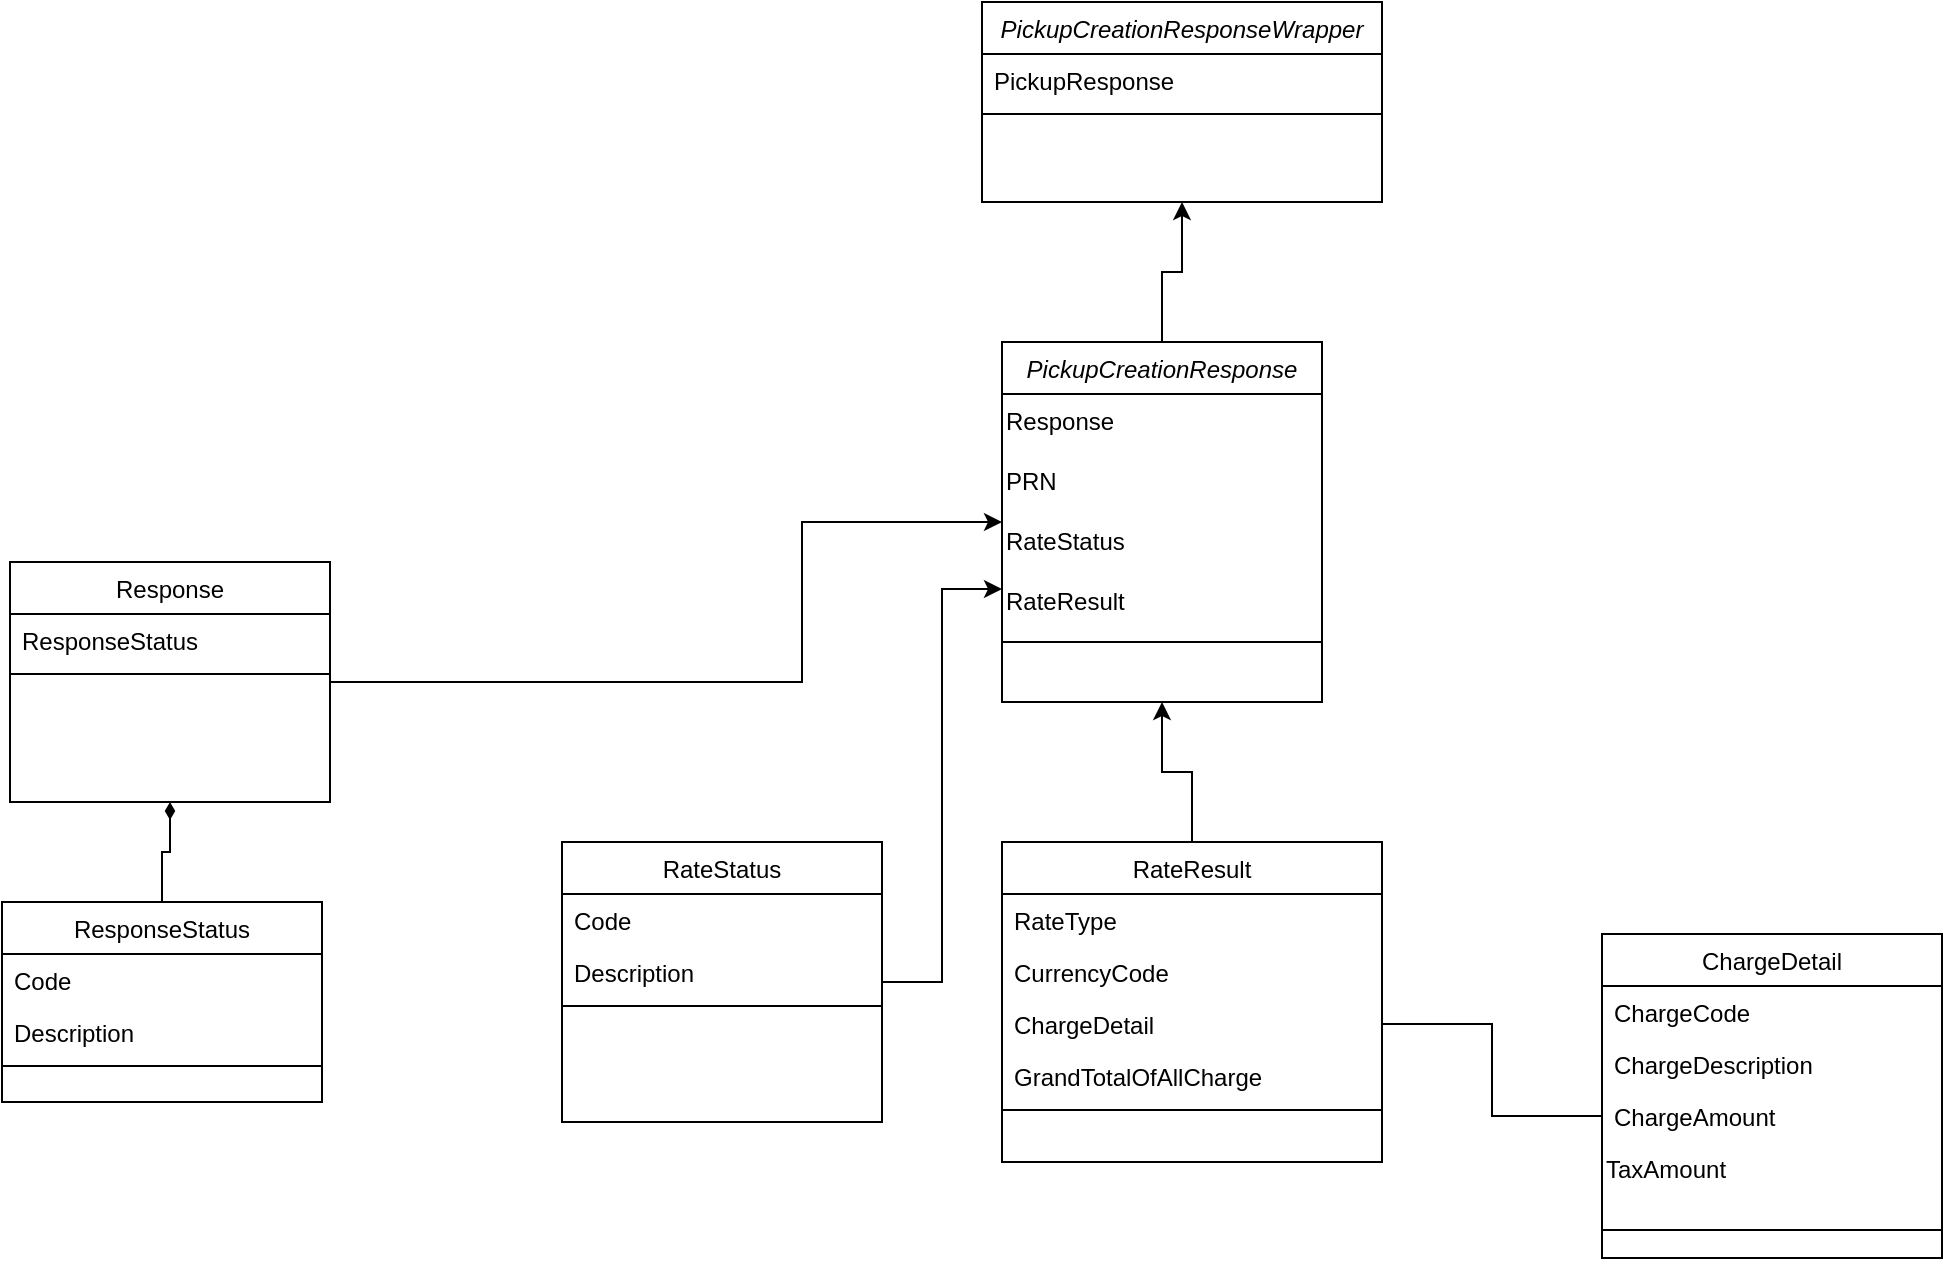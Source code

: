 <mxfile version="14.1.8" type="device"><diagram id="BqqB1rJoCYt9F1Z78D6d" name="Page-1"><mxGraphModel dx="1578" dy="1985" grid="1" gridSize="10" guides="1" tooltips="1" connect="1" arrows="1" fold="1" page="1" pageScale="1" pageWidth="827" pageHeight="1169" math="0" shadow="0"><root><mxCell id="0"/><mxCell id="1" parent="0"/><mxCell id="9aF-ClBzEQYnMn_Qq-XG-1" style="edgeStyle=orthogonalEdgeStyle;rounded=0;orthogonalLoop=1;jettySize=auto;html=1;entryX=0.5;entryY=1;entryDx=0;entryDy=0;" edge="1" parent="1" source="9aF-ClBzEQYnMn_Qq-XG-2" target="9aF-ClBzEQYnMn_Qq-XG-47"><mxGeometry relative="1" as="geometry"/></mxCell><mxCell id="9aF-ClBzEQYnMn_Qq-XG-2" value="PickupCreationResponse" style="swimlane;fontStyle=2;align=center;verticalAlign=top;childLayout=stackLayout;horizontal=1;startSize=26;horizontalStack=0;resizeParent=1;resizeLast=0;collapsible=1;marginBottom=0;rounded=0;shadow=0;strokeWidth=1;" vertex="1" parent="1"><mxGeometry x="750" y="-880" width="160" height="180" as="geometry"><mxRectangle x="230" y="140" width="160" height="26" as="alternateBounds"/></mxGeometry></mxCell><mxCell id="9aF-ClBzEQYnMn_Qq-XG-73" value="Response" style="text;whiteSpace=wrap;html=1;" vertex="1" parent="9aF-ClBzEQYnMn_Qq-XG-2"><mxGeometry y="26" width="160" height="30" as="geometry"/></mxCell><mxCell id="9aF-ClBzEQYnMn_Qq-XG-76" value="PRN" style="text;whiteSpace=wrap;html=1;" vertex="1" parent="9aF-ClBzEQYnMn_Qq-XG-2"><mxGeometry y="56" width="160" height="30" as="geometry"/></mxCell><mxCell id="9aF-ClBzEQYnMn_Qq-XG-74" value="RateStatus" style="text;whiteSpace=wrap;html=1;" vertex="1" parent="9aF-ClBzEQYnMn_Qq-XG-2"><mxGeometry y="86" width="160" height="30" as="geometry"/></mxCell><mxCell id="9aF-ClBzEQYnMn_Qq-XG-75" value="RateResult" style="text;whiteSpace=wrap;html=1;" vertex="1" parent="9aF-ClBzEQYnMn_Qq-XG-2"><mxGeometry y="116" width="160" height="30" as="geometry"/></mxCell><mxCell id="9aF-ClBzEQYnMn_Qq-XG-4" value="" style="line;html=1;strokeWidth=1;align=left;verticalAlign=middle;spacingTop=-1;spacingLeft=3;spacingRight=3;rotatable=0;labelPosition=right;points=[];portConstraint=eastwest;" vertex="1" parent="9aF-ClBzEQYnMn_Qq-XG-2"><mxGeometry y="146" width="160" height="8" as="geometry"/></mxCell><mxCell id="9aF-ClBzEQYnMn_Qq-XG-5" style="edgeStyle=orthogonalEdgeStyle;rounded=0;orthogonalLoop=1;jettySize=auto;html=1;endArrow=diamondThin;endFill=1;entryX=0.5;entryY=1;entryDx=0;entryDy=0;" edge="1" parent="1" source="9aF-ClBzEQYnMn_Qq-XG-6" target="9aF-ClBzEQYnMn_Qq-XG-23"><mxGeometry relative="1" as="geometry"><mxPoint x="70" y="-350" as="targetPoint"/></mxGeometry></mxCell><mxCell id="9aF-ClBzEQYnMn_Qq-XG-6" value="ResponseStatus" style="swimlane;fontStyle=0;align=center;verticalAlign=top;childLayout=stackLayout;horizontal=1;startSize=26;horizontalStack=0;resizeParent=1;resizeLast=0;collapsible=1;marginBottom=0;rounded=0;shadow=0;strokeWidth=1;" vertex="1" parent="1"><mxGeometry x="250" y="-600" width="160" height="100" as="geometry"><mxRectangle x="550" y="140" width="160" height="26" as="alternateBounds"/></mxGeometry></mxCell><mxCell id="9aF-ClBzEQYnMn_Qq-XG-7" value="Code" style="text;align=left;verticalAlign=top;spacingLeft=4;spacingRight=4;overflow=hidden;rotatable=0;points=[[0,0.5],[1,0.5]];portConstraint=eastwest;" vertex="1" parent="9aF-ClBzEQYnMn_Qq-XG-6"><mxGeometry y="26" width="160" height="26" as="geometry"/></mxCell><mxCell id="9aF-ClBzEQYnMn_Qq-XG-8" value="Description" style="text;align=left;verticalAlign=top;spacingLeft=4;spacingRight=4;overflow=hidden;rotatable=0;points=[[0,0.5],[1,0.5]];portConstraint=eastwest;rounded=0;shadow=0;html=0;" vertex="1" parent="9aF-ClBzEQYnMn_Qq-XG-6"><mxGeometry y="52" width="160" height="26" as="geometry"/></mxCell><mxCell id="9aF-ClBzEQYnMn_Qq-XG-9" value="" style="line;html=1;strokeWidth=1;align=left;verticalAlign=middle;spacingTop=-1;spacingLeft=3;spacingRight=3;rotatable=0;labelPosition=right;points=[];portConstraint=eastwest;" vertex="1" parent="9aF-ClBzEQYnMn_Qq-XG-6"><mxGeometry y="78" width="160" height="8" as="geometry"/></mxCell><mxCell id="9aF-ClBzEQYnMn_Qq-XG-10" style="edgeStyle=orthogonalEdgeStyle;rounded=0;orthogonalLoop=1;jettySize=auto;html=1;entryX=0.5;entryY=1;entryDx=0;entryDy=0;" edge="1" parent="1" source="9aF-ClBzEQYnMn_Qq-XG-11" target="9aF-ClBzEQYnMn_Qq-XG-2"><mxGeometry relative="1" as="geometry"/></mxCell><mxCell id="9aF-ClBzEQYnMn_Qq-XG-11" value="RateResult" style="swimlane;fontStyle=0;align=center;verticalAlign=top;childLayout=stackLayout;horizontal=1;startSize=26;horizontalStack=0;resizeParent=1;resizeLast=0;collapsible=1;marginBottom=0;rounded=0;shadow=0;strokeWidth=1;" vertex="1" parent="1"><mxGeometry x="750" y="-630" width="190" height="160" as="geometry"><mxRectangle x="550" y="140" width="160" height="26" as="alternateBounds"/></mxGeometry></mxCell><mxCell id="9aF-ClBzEQYnMn_Qq-XG-12" value="RateType" style="text;align=left;verticalAlign=top;spacingLeft=4;spacingRight=4;overflow=hidden;rotatable=0;points=[[0,0.5],[1,0.5]];portConstraint=eastwest;" vertex="1" parent="9aF-ClBzEQYnMn_Qq-XG-11"><mxGeometry y="26" width="190" height="26" as="geometry"/></mxCell><mxCell id="9aF-ClBzEQYnMn_Qq-XG-13" value="CurrencyCode" style="text;align=left;verticalAlign=top;spacingLeft=4;spacingRight=4;overflow=hidden;rotatable=0;points=[[0,0.5],[1,0.5]];portConstraint=eastwest;rounded=0;shadow=0;html=0;" vertex="1" parent="9aF-ClBzEQYnMn_Qq-XG-11"><mxGeometry y="52" width="190" height="26" as="geometry"/></mxCell><mxCell id="9aF-ClBzEQYnMn_Qq-XG-14" value="ChargeDetail" style="text;align=left;verticalAlign=top;spacingLeft=4;spacingRight=4;overflow=hidden;rotatable=0;points=[[0,0.5],[1,0.5]];portConstraint=eastwest;rounded=0;shadow=0;html=0;" vertex="1" parent="9aF-ClBzEQYnMn_Qq-XG-11"><mxGeometry y="78" width="190" height="26" as="geometry"/></mxCell><mxCell id="9aF-ClBzEQYnMn_Qq-XG-15" value="GrandTotalOfAllCharge" style="text;align=left;verticalAlign=top;spacingLeft=4;spacingRight=4;overflow=hidden;rotatable=0;points=[[0,0.5],[1,0.5]];portConstraint=eastwest;rounded=0;shadow=0;html=0;" vertex="1" parent="9aF-ClBzEQYnMn_Qq-XG-11"><mxGeometry y="104" width="190" height="26" as="geometry"/></mxCell><mxCell id="9aF-ClBzEQYnMn_Qq-XG-16" value="" style="line;html=1;strokeWidth=1;align=left;verticalAlign=middle;spacingTop=-1;spacingLeft=3;spacingRight=3;rotatable=0;labelPosition=right;points=[];portConstraint=eastwest;" vertex="1" parent="9aF-ClBzEQYnMn_Qq-XG-11"><mxGeometry y="130" width="190" height="8" as="geometry"/></mxCell><mxCell id="9aF-ClBzEQYnMn_Qq-XG-78" style="edgeStyle=orthogonalEdgeStyle;rounded=0;orthogonalLoop=1;jettySize=auto;html=1;entryX=0;entryY=0.25;entryDx=0;entryDy=0;" edge="1" parent="1" source="9aF-ClBzEQYnMn_Qq-XG-17" target="9aF-ClBzEQYnMn_Qq-XG-75"><mxGeometry relative="1" as="geometry"/></mxCell><mxCell id="9aF-ClBzEQYnMn_Qq-XG-17" value="RateStatus" style="swimlane;fontStyle=0;align=center;verticalAlign=top;childLayout=stackLayout;horizontal=1;startSize=26;horizontalStack=0;resizeParent=1;resizeLast=0;collapsible=1;marginBottom=0;rounded=0;shadow=0;strokeWidth=1;" vertex="1" parent="1"><mxGeometry x="530" y="-630" width="160" height="140" as="geometry"><mxRectangle x="550" y="140" width="160" height="26" as="alternateBounds"/></mxGeometry></mxCell><mxCell id="9aF-ClBzEQYnMn_Qq-XG-18" value="Code" style="text;align=left;verticalAlign=top;spacingLeft=4;spacingRight=4;overflow=hidden;rotatable=0;points=[[0,0.5],[1,0.5]];portConstraint=eastwest;" vertex="1" parent="9aF-ClBzEQYnMn_Qq-XG-17"><mxGeometry y="26" width="160" height="26" as="geometry"/></mxCell><mxCell id="9aF-ClBzEQYnMn_Qq-XG-19" value="Description" style="text;align=left;verticalAlign=top;spacingLeft=4;spacingRight=4;overflow=hidden;rotatable=0;points=[[0,0.5],[1,0.5]];portConstraint=eastwest;" vertex="1" parent="9aF-ClBzEQYnMn_Qq-XG-17"><mxGeometry y="52" width="160" height="26" as="geometry"/></mxCell><mxCell id="9aF-ClBzEQYnMn_Qq-XG-21" value="" style="line;html=1;strokeWidth=1;align=left;verticalAlign=middle;spacingTop=-1;spacingLeft=3;spacingRight=3;rotatable=0;labelPosition=right;points=[];portConstraint=eastwest;" vertex="1" parent="9aF-ClBzEQYnMn_Qq-XG-17"><mxGeometry y="78" width="160" height="8" as="geometry"/></mxCell><mxCell id="9aF-ClBzEQYnMn_Qq-XG-22" style="edgeStyle=orthogonalEdgeStyle;rounded=0;orthogonalLoop=1;jettySize=auto;html=1;" edge="1" parent="1" source="9aF-ClBzEQYnMn_Qq-XG-23"><mxGeometry relative="1" as="geometry"><mxPoint x="750" y="-790" as="targetPoint"/><Array as="points"><mxPoint x="650" y="-710"/><mxPoint x="650" y="-790"/></Array></mxGeometry></mxCell><mxCell id="9aF-ClBzEQYnMn_Qq-XG-23" value="Response" style="swimlane;fontStyle=0;align=center;verticalAlign=top;childLayout=stackLayout;horizontal=1;startSize=26;horizontalStack=0;resizeParent=1;resizeLast=0;collapsible=1;marginBottom=0;rounded=0;shadow=0;strokeWidth=1;" vertex="1" parent="1"><mxGeometry x="254" y="-770" width="160" height="120" as="geometry"><mxRectangle x="550" y="140" width="160" height="26" as="alternateBounds"/></mxGeometry></mxCell><mxCell id="9aF-ClBzEQYnMn_Qq-XG-24" value="ResponseStatus" style="text;align=left;verticalAlign=top;spacingLeft=4;spacingRight=4;overflow=hidden;rotatable=0;points=[[0,0.5],[1,0.5]];portConstraint=eastwest;rounded=0;shadow=0;html=0;" vertex="1" parent="9aF-ClBzEQYnMn_Qq-XG-23"><mxGeometry y="26" width="160" height="26" as="geometry"/></mxCell><mxCell id="9aF-ClBzEQYnMn_Qq-XG-26" value="" style="line;html=1;strokeWidth=1;align=left;verticalAlign=middle;spacingTop=-1;spacingLeft=3;spacingRight=3;rotatable=0;labelPosition=right;points=[];portConstraint=eastwest;" vertex="1" parent="9aF-ClBzEQYnMn_Qq-XG-23"><mxGeometry y="52" width="160" height="8" as="geometry"/></mxCell><mxCell id="9aF-ClBzEQYnMn_Qq-XG-32" value="ChargeDetail" style="swimlane;fontStyle=0;align=center;verticalAlign=top;childLayout=stackLayout;horizontal=1;startSize=26;horizontalStack=0;resizeParent=1;resizeLast=0;collapsible=1;marginBottom=0;rounded=0;shadow=0;strokeWidth=1;" vertex="1" parent="1"><mxGeometry x="1050" y="-584" width="170" height="162" as="geometry"><mxRectangle x="340" y="380" width="170" height="26" as="alternateBounds"/></mxGeometry></mxCell><mxCell id="9aF-ClBzEQYnMn_Qq-XG-33" value="ChargeCode" style="text;align=left;verticalAlign=top;spacingLeft=4;spacingRight=4;overflow=hidden;rotatable=0;points=[[0,0.5],[1,0.5]];portConstraint=eastwest;" vertex="1" parent="9aF-ClBzEQYnMn_Qq-XG-32"><mxGeometry y="26" width="170" height="26" as="geometry"/></mxCell><mxCell id="9aF-ClBzEQYnMn_Qq-XG-34" value="ChargeDescription" style="text;align=left;verticalAlign=top;spacingLeft=4;spacingRight=4;overflow=hidden;rotatable=0;points=[[0,0.5],[1,0.5]];portConstraint=eastwest;" vertex="1" parent="9aF-ClBzEQYnMn_Qq-XG-32"><mxGeometry y="52" width="170" height="26" as="geometry"/></mxCell><mxCell id="9aF-ClBzEQYnMn_Qq-XG-35" value="ChargeAmount" style="text;align=left;verticalAlign=top;spacingLeft=4;spacingRight=4;overflow=hidden;rotatable=0;points=[[0,0.5],[1,0.5]];portConstraint=eastwest;" vertex="1" parent="9aF-ClBzEQYnMn_Qq-XG-32"><mxGeometry y="78" width="170" height="26" as="geometry"/></mxCell><mxCell id="9aF-ClBzEQYnMn_Qq-XG-77" value="TaxAmount" style="text;whiteSpace=wrap;html=1;" vertex="1" parent="9aF-ClBzEQYnMn_Qq-XG-32"><mxGeometry y="104" width="170" height="30" as="geometry"/></mxCell><mxCell id="9aF-ClBzEQYnMn_Qq-XG-36" value="" style="line;html=1;strokeWidth=1;align=left;verticalAlign=middle;spacingTop=-1;spacingLeft=3;spacingRight=3;rotatable=0;labelPosition=right;points=[];portConstraint=eastwest;" vertex="1" parent="9aF-ClBzEQYnMn_Qq-XG-32"><mxGeometry y="134" width="170" height="28" as="geometry"/></mxCell><mxCell id="9aF-ClBzEQYnMn_Qq-XG-47" value="PickupCreationResponseWrapper" style="swimlane;fontStyle=2;align=center;verticalAlign=top;childLayout=stackLayout;horizontal=1;startSize=26;horizontalStack=0;resizeParent=1;resizeLast=0;collapsible=1;marginBottom=0;rounded=0;shadow=0;strokeWidth=1;" vertex="1" parent="1"><mxGeometry x="740" y="-1050" width="200" height="100" as="geometry"><mxRectangle x="230" y="140" width="160" height="26" as="alternateBounds"/></mxGeometry></mxCell><mxCell id="9aF-ClBzEQYnMn_Qq-XG-48" value="PickupResponse" style="text;align=left;verticalAlign=top;spacingLeft=4;spacingRight=4;overflow=hidden;rotatable=0;points=[[0,0.5],[1,0.5]];portConstraint=eastwest;rounded=0;shadow=0;html=0;" vertex="1" parent="9aF-ClBzEQYnMn_Qq-XG-47"><mxGeometry y="26" width="200" height="26" as="geometry"/></mxCell><mxCell id="9aF-ClBzEQYnMn_Qq-XG-49" value="" style="line;html=1;strokeWidth=1;align=left;verticalAlign=middle;spacingTop=-1;spacingLeft=3;spacingRight=3;rotatable=0;labelPosition=right;points=[];portConstraint=eastwest;" vertex="1" parent="9aF-ClBzEQYnMn_Qq-XG-47"><mxGeometry y="52" width="200" height="8" as="geometry"/></mxCell><mxCell id="9aF-ClBzEQYnMn_Qq-XG-79" style="edgeStyle=orthogonalEdgeStyle;rounded=0;orthogonalLoop=1;jettySize=auto;html=1;endArrow=none;endFill=0;entryX=1;entryY=0.5;entryDx=0;entryDy=0;" edge="1" parent="1" source="9aF-ClBzEQYnMn_Qq-XG-35" target="9aF-ClBzEQYnMn_Qq-XG-14"><mxGeometry relative="1" as="geometry"><mxPoint x="935" y="-550" as="targetPoint"/></mxGeometry></mxCell></root></mxGraphModel></diagram></mxfile>